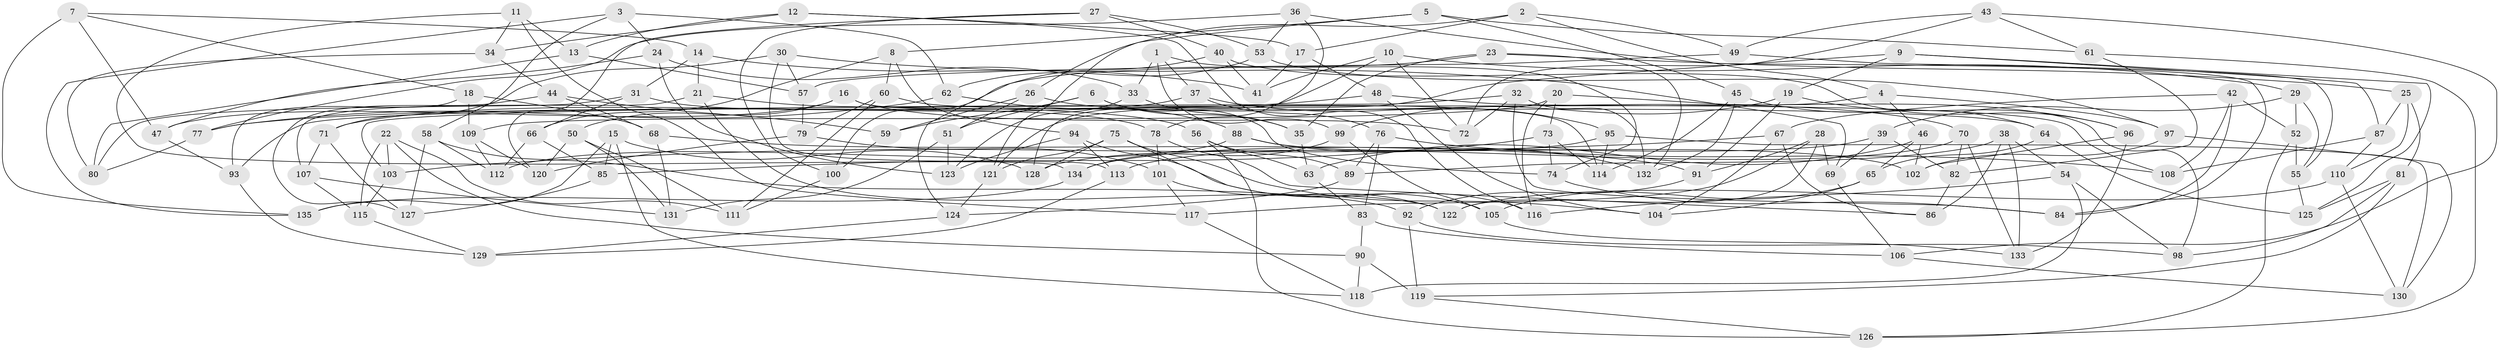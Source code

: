 // Generated by graph-tools (version 1.1) at 2025/38/03/09/25 02:38:17]
// undirected, 135 vertices, 270 edges
graph export_dot {
graph [start="1"]
  node [color=gray90,style=filled];
  1;
  2;
  3;
  4;
  5;
  6;
  7;
  8;
  9;
  10;
  11;
  12;
  13;
  14;
  15;
  16;
  17;
  18;
  19;
  20;
  21;
  22;
  23;
  24;
  25;
  26;
  27;
  28;
  29;
  30;
  31;
  32;
  33;
  34;
  35;
  36;
  37;
  38;
  39;
  40;
  41;
  42;
  43;
  44;
  45;
  46;
  47;
  48;
  49;
  50;
  51;
  52;
  53;
  54;
  55;
  56;
  57;
  58;
  59;
  60;
  61;
  62;
  63;
  64;
  65;
  66;
  67;
  68;
  69;
  70;
  71;
  72;
  73;
  74;
  75;
  76;
  77;
  78;
  79;
  80;
  81;
  82;
  83;
  84;
  85;
  86;
  87;
  88;
  89;
  90;
  91;
  92;
  93;
  94;
  95;
  96;
  97;
  98;
  99;
  100;
  101;
  102;
  103;
  104;
  105;
  106;
  107;
  108;
  109;
  110;
  111;
  112;
  113;
  114;
  115;
  116;
  117;
  118;
  119;
  120;
  121;
  122;
  123;
  124;
  125;
  126;
  127;
  128;
  129;
  130;
  131;
  132;
  133;
  134;
  135;
  1 -- 33;
  1 -- 37;
  1 -- 74;
  1 -- 99;
  2 -- 17;
  2 -- 49;
  2 -- 26;
  2 -- 4;
  3 -- 58;
  3 -- 24;
  3 -- 135;
  3 -- 62;
  4 -- 46;
  4 -- 97;
  4 -- 93;
  5 -- 61;
  5 -- 45;
  5 -- 121;
  5 -- 8;
  6 -- 59;
  6 -- 35;
  6 -- 51;
  6 -- 74;
  7 -- 135;
  7 -- 18;
  7 -- 14;
  7 -- 47;
  8 -- 94;
  8 -- 60;
  8 -- 66;
  9 -- 125;
  9 -- 87;
  9 -- 121;
  9 -- 19;
  10 -- 41;
  10 -- 29;
  10 -- 128;
  10 -- 72;
  11 -- 117;
  11 -- 13;
  11 -- 34;
  11 -- 134;
  12 -- 17;
  12 -- 34;
  12 -- 116;
  12 -- 13;
  13 -- 57;
  13 -- 80;
  14 -- 21;
  14 -- 41;
  14 -- 31;
  15 -- 118;
  15 -- 128;
  15 -- 85;
  15 -- 135;
  16 -- 114;
  16 -- 50;
  16 -- 72;
  16 -- 47;
  17 -- 48;
  17 -- 41;
  18 -- 93;
  18 -- 109;
  18 -- 68;
  19 -- 96;
  19 -- 91;
  19 -- 99;
  20 -- 73;
  20 -- 98;
  20 -- 109;
  20 -- 116;
  21 -- 122;
  21 -- 56;
  21 -- 107;
  22 -- 103;
  22 -- 90;
  22 -- 115;
  22 -- 111;
  23 -- 132;
  23 -- 35;
  23 -- 25;
  23 -- 100;
  24 -- 47;
  24 -- 33;
  24 -- 123;
  25 -- 110;
  25 -- 87;
  25 -- 81;
  26 -- 70;
  26 -- 51;
  26 -- 59;
  27 -- 40;
  27 -- 100;
  27 -- 120;
  27 -- 53;
  28 -- 117;
  28 -- 122;
  28 -- 91;
  28 -- 69;
  29 -- 52;
  29 -- 55;
  29 -- 39;
  30 -- 57;
  30 -- 71;
  30 -- 69;
  30 -- 113;
  31 -- 78;
  31 -- 80;
  31 -- 66;
  32 -- 72;
  32 -- 84;
  32 -- 132;
  32 -- 103;
  33 -- 123;
  33 -- 35;
  34 -- 44;
  34 -- 80;
  35 -- 63;
  36 -- 77;
  36 -- 78;
  36 -- 84;
  36 -- 53;
  37 -- 76;
  37 -- 95;
  37 -- 71;
  38 -- 54;
  38 -- 133;
  38 -- 89;
  38 -- 86;
  39 -- 134;
  39 -- 69;
  39 -- 82;
  40 -- 124;
  40 -- 96;
  40 -- 41;
  42 -- 108;
  42 -- 52;
  42 -- 67;
  42 -- 84;
  43 -- 61;
  43 -- 49;
  43 -- 106;
  43 -- 72;
  44 -- 127;
  44 -- 68;
  44 -- 59;
  45 -- 64;
  45 -- 132;
  45 -- 114;
  46 -- 65;
  46 -- 102;
  46 -- 63;
  47 -- 93;
  48 -- 108;
  48 -- 77;
  48 -- 104;
  49 -- 57;
  49 -- 55;
  50 -- 120;
  50 -- 131;
  50 -- 111;
  51 -- 131;
  51 -- 123;
  52 -- 55;
  52 -- 126;
  53 -- 97;
  53 -- 62;
  54 -- 116;
  54 -- 98;
  54 -- 118;
  55 -- 125;
  56 -- 126;
  56 -- 89;
  56 -- 63;
  57 -- 79;
  58 -- 112;
  58 -- 92;
  58 -- 127;
  59 -- 100;
  60 -- 64;
  60 -- 79;
  60 -- 111;
  61 -- 82;
  61 -- 126;
  62 -- 88;
  62 -- 77;
  63 -- 83;
  64 -- 65;
  64 -- 125;
  65 -- 105;
  65 -- 104;
  66 -- 112;
  66 -- 85;
  67 -- 103;
  67 -- 104;
  67 -- 86;
  68 -- 131;
  68 -- 91;
  69 -- 106;
  70 -- 133;
  70 -- 113;
  70 -- 82;
  71 -- 107;
  71 -- 127;
  73 -- 74;
  73 -- 85;
  73 -- 114;
  74 -- 84;
  75 -- 105;
  75 -- 104;
  75 -- 128;
  75 -- 121;
  76 -- 89;
  76 -- 108;
  76 -- 83;
  77 -- 80;
  78 -- 101;
  78 -- 86;
  79 -- 120;
  79 -- 101;
  81 -- 98;
  81 -- 119;
  81 -- 125;
  82 -- 86;
  83 -- 90;
  83 -- 106;
  85 -- 127;
  87 -- 110;
  87 -- 108;
  88 -- 132;
  88 -- 112;
  88 -- 102;
  89 -- 124;
  90 -- 119;
  90 -- 118;
  91 -- 92;
  92 -- 119;
  92 -- 98;
  93 -- 129;
  94 -- 123;
  94 -- 113;
  94 -- 116;
  95 -- 114;
  95 -- 130;
  95 -- 128;
  96 -- 102;
  96 -- 133;
  97 -- 102;
  97 -- 130;
  99 -- 134;
  99 -- 105;
  100 -- 111;
  101 -- 122;
  101 -- 117;
  103 -- 115;
  105 -- 133;
  106 -- 130;
  107 -- 131;
  107 -- 115;
  109 -- 112;
  109 -- 120;
  110 -- 122;
  110 -- 130;
  113 -- 129;
  115 -- 129;
  117 -- 118;
  119 -- 126;
  121 -- 124;
  124 -- 129;
  134 -- 135;
}
